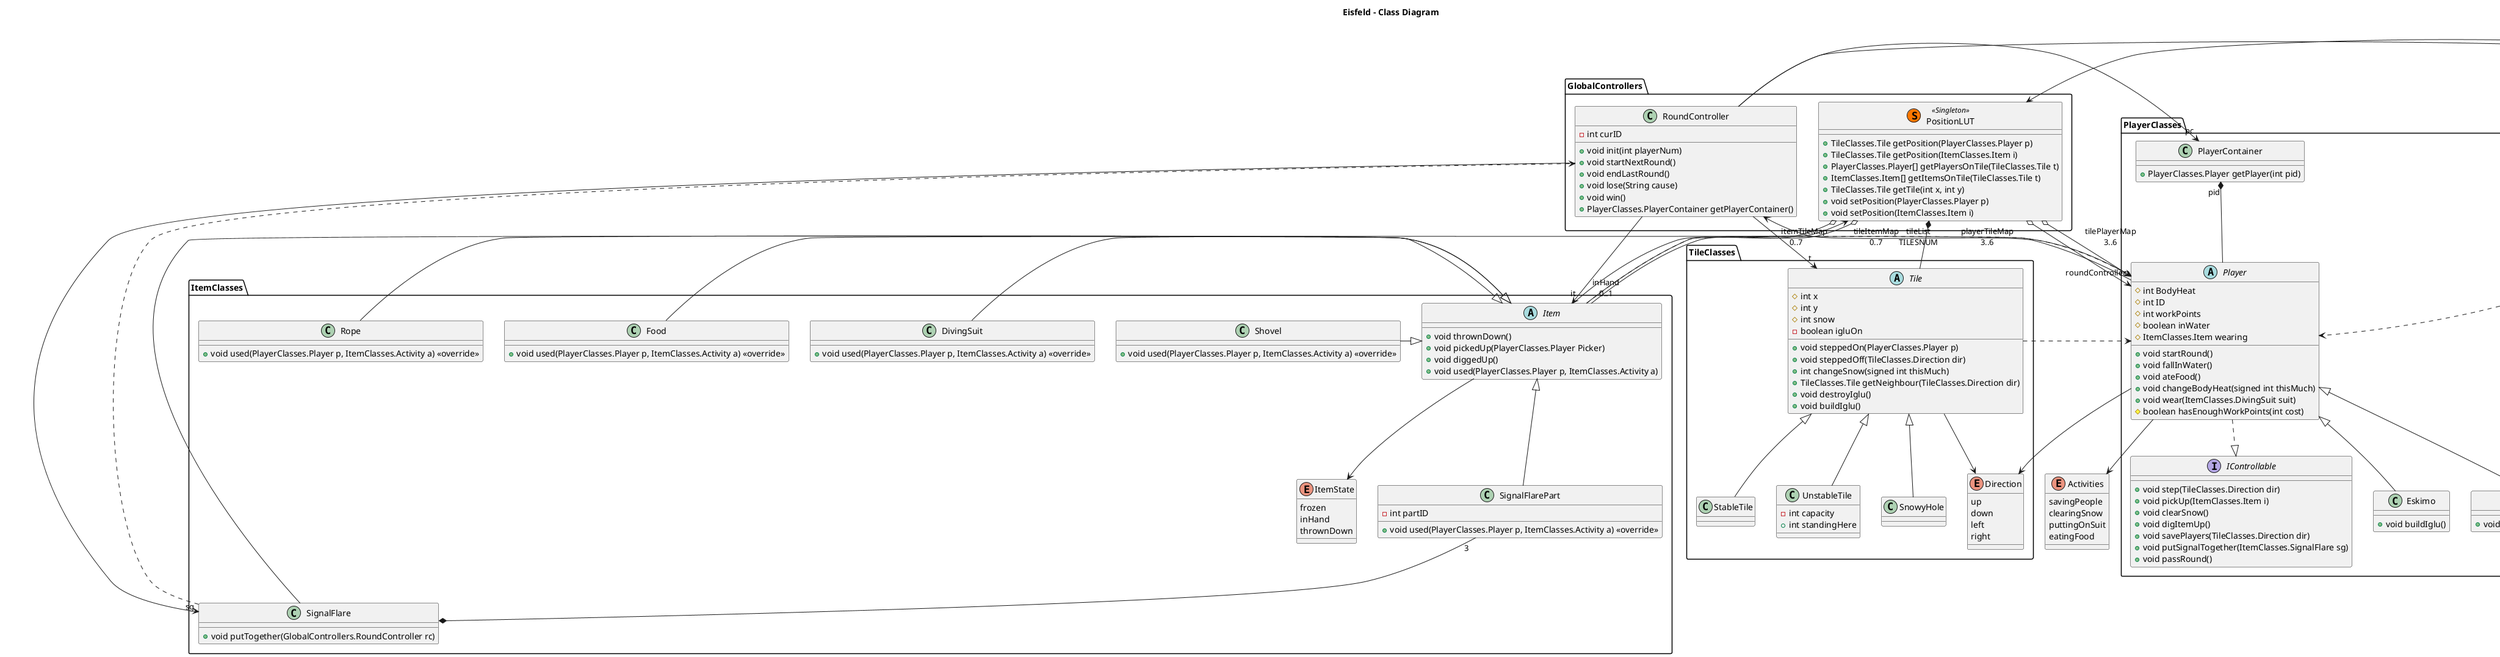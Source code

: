  
@startuml 

title Eisfeld - Class Diagram 

Interface PlayerClasses.IControllable {
    +void step(TileClasses.Direction dir)
    +void pickUp(ItemClasses.Item i)
    +void clearSnow() 
    +void digItemUp() 
    +void savePlayers(TileClasses.Direction dir)
    +void putSignalTogether(ItemClasses.SignalFlare sg)
    +void passRound() 
}
PlayerClasses.Player ..|> PlayerClasses.IControllable

abstract class PlayerClasses.Player {
    #int BodyHeat 
    #int ID 
    #int workPoints 
    #boolean inWater 
    #ItemClasses.Item wearing
    +void startRound() 
    +void fallInWater() 
    +void ateFood() 
    +void changeBodyHeat(signed int thisMuch) 
    +void wear(ItemClasses.DivingSuit suit)
    #boolean hasEnoughWorkPoints(int cost) 
}

PlayerClasses.Player o-- "inHand\n0..1" ItemClasses.Item

class PlayerClasses.Eskimo {
    +void buildIglu() 
} 

class PlayerClasses.Researcher {
    +void detectCapacity(TileClasses.Direction dir)
} 

PlayerClasses.Player --> TileClasses.Direction

class PlayerClasses.PlayerContainer {
    +PlayerClasses.Player getPlayer(int pid)
} 

PlayerClasses.PlayerContainer "pid" *-- PlayerClasses.Player
PlayerClasses.Player <|-- PlayerClasses.Eskimo
PlayerClasses.Player <|-- PlayerClasses.Researcher

class SnowStorm.SnowStorm {
    +void tryStorm() 
} 

enum Activities { 
    savingPeople 
    clearingSnow 
    puttingOnSuit 
    eatingFood 
} 

abstract class ItemClasses.Item {
    +void thrownDown() 
    +void pickedUp(PlayerClasses.Player Picker)
    +void diggedUp() 
    +void used(PlayerClasses.Player p, ItemClasses.Activity a)
} 

class ItemClasses.Food {
    +void used(PlayerClasses.Player p, ItemClasses.Activity a) <<override>>
} 

class ItemClasses.Rope {
    +void used(PlayerClasses.Player p, ItemClasses.Activity a) <<override>>
} 

class ItemClasses.Shovel {
    +void used(PlayerClasses.Player p, ItemClasses.Activity a) <<override>>
} 

class ItemClasses.DivingSuit {
    +void used(PlayerClasses.Player p, ItemClasses.Activity a) <<override>>
} 

class ItemClasses.SignalFlarePart {
    -int partID 
    +void used(PlayerClasses.Player p, ItemClasses.Activity a) <<override>>
} 

ItemClasses.Item <|-- ItemClasses.SignalFlarePart
ItemClasses.Item <|-left- ItemClasses.Food
ItemClasses.Item <|-left- ItemClasses.Rope
ItemClasses.Item <|-left- ItemClasses.Shovel
ItemClasses.Item <|-left- ItemClasses.DivingSuit

class ItemClasses.SignalFlare {
    +void putTogether(GlobalControllers.RoundController rc)
} 

ItemClasses.SignalFlarePart "3"--* ItemClasses.SignalFlare
ItemClasses.SignalFlare ..> GlobalControllers.RoundController
ItemClasses.SignalFlare --> GlobalControllers.PositionLUT

abstract class TileClasses.Tile {
    #int x 
    #int y 
    #int snow 
    -boolean igluOn 
    +void steppedOn(PlayerClasses.Player p)
    +void steppedOff(TileClasses.Direction dir)
    +int changeSnow(signed int thisMuch) 
    +TileClasses.Tile getNeighbour(TileClasses.Direction dir)
    +void destroyIglu()
    +void buildIglu()
} 

class TileClasses.StableTile
class TileClasses.UnstableTile {
    -int capacity 
    +int standingHere 
} 

class TileClasses.SnowyHole

TileClasses.Tile <|-- TileClasses.StableTile
TileClasses.Tile <|-- TileClasses.UnstableTile
TileClasses.Tile <|-- TileClasses.SnowyHole
TileClasses.Tile ..> PlayerClasses.Player

enum TileClasses.Direction {
    up 
    down 
    left 
    right 
} 

enum ItemClasses.ItemState {
    frozen 
    inHand 
    thrownDown 
} 

ItemClasses.Item -down-> ItemClasses.ItemState
TileClasses.Tile --> TileClasses.Direction
ItemClasses.Item ..> PlayerClasses.Player
PlayerClasses.Player --> Activities

class GlobalControllers.PositionLUT << (S,#FF7700) Singleton >> {
    +TileClasses.Tile getPosition(PlayerClasses.Player p)
    +TileClasses.Tile getPosition(ItemClasses.Item i)
    +PlayerClasses.Player[] getPlayersOnTile(TileClasses.Tile t)
    +ItemClasses.Item[] getItemsOnTile(TileClasses.Tile t)
    +TileClasses.Tile getTile(int x, int y)
    +void setPosition(PlayerClasses.Player p)
    +void setPosition(ItemClasses.Item i)
} 

GlobalControllers.PositionLUT "\tplayerTileMap        \n\t3..6        " o--> PlayerClasses.Player
GlobalControllers.PositionLUT "\t\ttilePlayerMap   \n\t\t3..6   " o--> PlayerClasses.Player
GlobalControllers.PositionLUT "tileList\nTILESNUM" *-- TileClasses.Tile
GlobalControllers.PositionLUT "itemTileMap\t\n0..7\t\t" o-- ItemClasses.Item
GlobalControllers.PositionLUT "tileItemMap\n0..7" o-- ItemClasses.Item

class GlobalControllers.RoundController {
    -int curID 
    +void init(int playerNum) 
    +void startNextRound() 
    +void endLastRound()
    +void lose(String cause) 
    +void win() 
    +PlayerClasses.PlayerContainer getPlayerContainer()
} 

GlobalControllers.RoundController --> "ss"SnowStorm.SnowStorm
GlobalControllers.RoundController --> "pc"PlayerClasses.PlayerContainer
GlobalControllers.RoundController --> "it"ItemClasses.Item
GlobalControllers.RoundController --> "t"TileClasses.Tile
GlobalControllers.RoundController --> "sg"ItemClasses.SignalFlare
PlayerClasses.Player "roundController"--> GlobalControllers.RoundController
SnowStorm.SnowStorm --> GlobalControllers.PositionLUT
SnowStorm.SnowStorm ..> PlayerClasses.Player

@enduml
